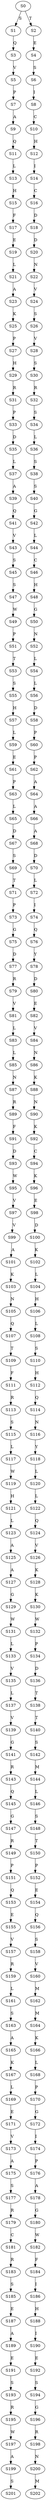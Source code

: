 strict digraph  {
	S0 -> S1 [ label = S ];
	S0 -> S2 [ label = T ];
	S1 -> S3 [ label = Q ];
	S2 -> S4 [ label = E ];
	S3 -> S5 [ label = V ];
	S4 -> S6 [ label = S ];
	S5 -> S7 [ label = P ];
	S6 -> S8 [ label = I ];
	S7 -> S9 [ label = A ];
	S8 -> S10 [ label = C ];
	S9 -> S11 [ label = Q ];
	S10 -> S12 [ label = H ];
	S11 -> S13 [ label = L ];
	S12 -> S14 [ label = I ];
	S13 -> S15 [ label = H ];
	S14 -> S16 [ label = C ];
	S15 -> S17 [ label = F ];
	S16 -> S18 [ label = D ];
	S17 -> S19 [ label = E ];
	S18 -> S20 [ label = D ];
	S19 -> S21 [ label = L ];
	S20 -> S22 [ label = N ];
	S21 -> S23 [ label = A ];
	S22 -> S24 [ label = V ];
	S23 -> S25 [ label = K ];
	S24 -> S26 [ label = S ];
	S25 -> S27 [ label = P ];
	S26 -> S28 [ label = V ];
	S27 -> S29 [ label = H ];
	S28 -> S30 [ label = S ];
	S29 -> S31 [ label = R ];
	S30 -> S32 [ label = R ];
	S31 -> S33 [ label = P ];
	S32 -> S34 [ label = S ];
	S33 -> S35 [ label = D ];
	S34 -> S36 [ label = L ];
	S35 -> S37 [ label = L ];
	S36 -> S38 [ label = S ];
	S37 -> S39 [ label = A ];
	S38 -> S40 [ label = S ];
	S39 -> S41 [ label = Q ];
	S40 -> S42 [ label = G ];
	S41 -> S43 [ label = V ];
	S42 -> S44 [ label = L ];
	S43 -> S45 [ label = S ];
	S44 -> S46 [ label = C ];
	S45 -> S47 [ label = S ];
	S46 -> S48 [ label = H ];
	S47 -> S49 [ label = W ];
	S48 -> S50 [ label = G ];
	S49 -> S51 [ label = P ];
	S50 -> S52 [ label = N ];
	S51 -> S53 [ label = T ];
	S52 -> S54 [ label = L ];
	S53 -> S55 [ label = S ];
	S54 -> S56 [ label = L ];
	S55 -> S57 [ label = H ];
	S56 -> S58 [ label = D ];
	S57 -> S59 [ label = L ];
	S58 -> S60 [ label = P ];
	S59 -> S61 [ label = E ];
	S60 -> S62 [ label = P ];
	S61 -> S63 [ label = P ];
	S62 -> S64 [ label = A ];
	S63 -> S65 [ label = L ];
	S64 -> S66 [ label = A ];
	S65 -> S67 [ label = D ];
	S66 -> S68 [ label = A ];
	S67 -> S69 [ label = S ];
	S68 -> S70 [ label = D ];
	S69 -> S71 [ label = T ];
	S70 -> S72 [ label = L ];
	S71 -> S73 [ label = P ];
	S72 -> S74 [ label = I ];
	S73 -> S75 [ label = G ];
	S74 -> S76 [ label = Q ];
	S75 -> S77 [ label = D ];
	S76 -> S78 [ label = Y ];
	S77 -> S79 [ label = R ];
	S78 -> S80 [ label = D ];
	S79 -> S81 [ label = V ];
	S80 -> S82 [ label = E ];
	S81 -> S83 [ label = L ];
	S82 -> S84 [ label = V ];
	S83 -> S85 [ label = L ];
	S84 -> S86 [ label = N ];
	S85 -> S87 [ label = N ];
	S86 -> S88 [ label = K ];
	S87 -> S89 [ label = R ];
	S88 -> S90 [ label = N ];
	S89 -> S91 [ label = F ];
	S90 -> S92 [ label = K ];
	S91 -> S93 [ label = D ];
	S92 -> S94 [ label = C ];
	S93 -> S95 [ label = W ];
	S94 -> S96 [ label = K ];
	S95 -> S97 [ label = V ];
	S96 -> S98 [ label = E ];
	S97 -> S99 [ label = V ];
	S98 -> S100 [ label = D ];
	S99 -> S101 [ label = A ];
	S100 -> S102 [ label = K ];
	S101 -> S103 [ label = K ];
	S102 -> S104 [ label = L ];
	S103 -> S105 [ label = N ];
	S104 -> S106 [ label = H ];
	S105 -> S107 [ label = Q ];
	S106 -> S108 [ label = L ];
	S107 -> S109 [ label = T ];
	S108 -> S110 [ label = S ];
	S109 -> S111 [ label = F ];
	S110 -> S112 [ label = H ];
	S111 -> S113 [ label = R ];
	S112 -> S114 [ label = Q ];
	S113 -> S115 [ label = S ];
	S114 -> S116 [ label = N ];
	S115 -> S117 [ label = L ];
	S116 -> S118 [ label = Y ];
	S117 -> S119 [ label = W ];
	S118 -> S120 [ label = L ];
	S119 -> S121 [ label = H ];
	S120 -> S122 [ label = L ];
	S121 -> S123 [ label = L ];
	S122 -> S124 [ label = Q ];
	S123 -> S125 [ label = A ];
	S124 -> S126 [ label = V ];
	S125 -> S127 [ label = A ];
	S126 -> S128 [ label = K ];
	S127 -> S129 [ label = G ];
	S128 -> S130 [ label = K ];
	S129 -> S131 [ label = W ];
	S130 -> S132 [ label = W ];
	S131 -> S133 [ label = L ];
	S132 -> S134 [ label = P ];
	S133 -> S135 [ label = V ];
	S134 -> S136 [ label = D ];
	S135 -> S137 [ label = L ];
	S136 -> S138 [ label = T ];
	S137 -> S139 [ label = V ];
	S138 -> S140 [ label = T ];
	S139 -> S141 [ label = G ];
	S140 -> S142 [ label = S ];
	S141 -> S143 [ label = R ];
	S142 -> S144 [ label = M ];
	S143 -> S145 [ label = Q ];
	S144 -> S146 [ label = L ];
	S145 -> S147 [ label = G ];
	S146 -> S148 [ label = S ];
	S147 -> S149 [ label = R ];
	S148 -> S150 [ label = T ];
	S149 -> S151 [ label = P ];
	S150 -> S152 [ label = P ];
	S151 -> S153 [ label = Q ];
	S152 -> S154 [ label = E ];
	S153 -> S155 [ label = E ];
	S154 -> S156 [ label = Q ];
	S155 -> S157 [ label = V ];
	S156 -> S158 [ label = S ];
	S157 -> S159 [ label = R ];
	S158 -> S160 [ label = V ];
	S159 -> S161 [ label = L ];
	S160 -> S162 [ label = M ];
	S161 -> S163 [ label = S ];
	S162 -> S164 [ label = M ];
	S163 -> S165 [ label = A ];
	S164 -> S166 [ label = K ];
	S165 -> S167 [ label = K ];
	S166 -> S168 [ label = L ];
	S167 -> S169 [ label = L ];
	S168 -> S170 [ label = P ];
	S169 -> S171 [ label = E ];
	S170 -> S172 [ label = G ];
	S171 -> S173 [ label = V ];
	S172 -> S174 [ label = I ];
	S173 -> S175 [ label = A ];
	S174 -> S176 [ label = P ];
	S175 -> S177 [ label = S ];
	S176 -> S178 [ label = A ];
	S177 -> S179 [ label = R ];
	S178 -> S180 [ label = G ];
	S179 -> S181 [ label = C ];
	S180 -> S182 [ label = W ];
	S181 -> S183 [ label = R ];
	S182 -> S184 [ label = F ];
	S183 -> S185 [ label = S ];
	S184 -> S186 [ label = I ];
	S185 -> S187 [ label = E ];
	S186 -> S188 [ label = H ];
	S187 -> S189 [ label = A ];
	S188 -> S190 [ label = I ];
	S189 -> S191 [ label = E ];
	S190 -> S192 [ label = E ];
	S191 -> S193 [ label = S ];
	S192 -> S194 [ label = S ];
	S193 -> S195 [ label = R ];
	S194 -> S196 [ label = G ];
	S195 -> S197 [ label = W ];
	S196 -> S198 [ label = R ];
	S197 -> S199 [ label = A ];
	S198 -> S200 [ label = N ];
	S199 -> S201 [ label = S ];
	S200 -> S202 [ label = M ];
}
